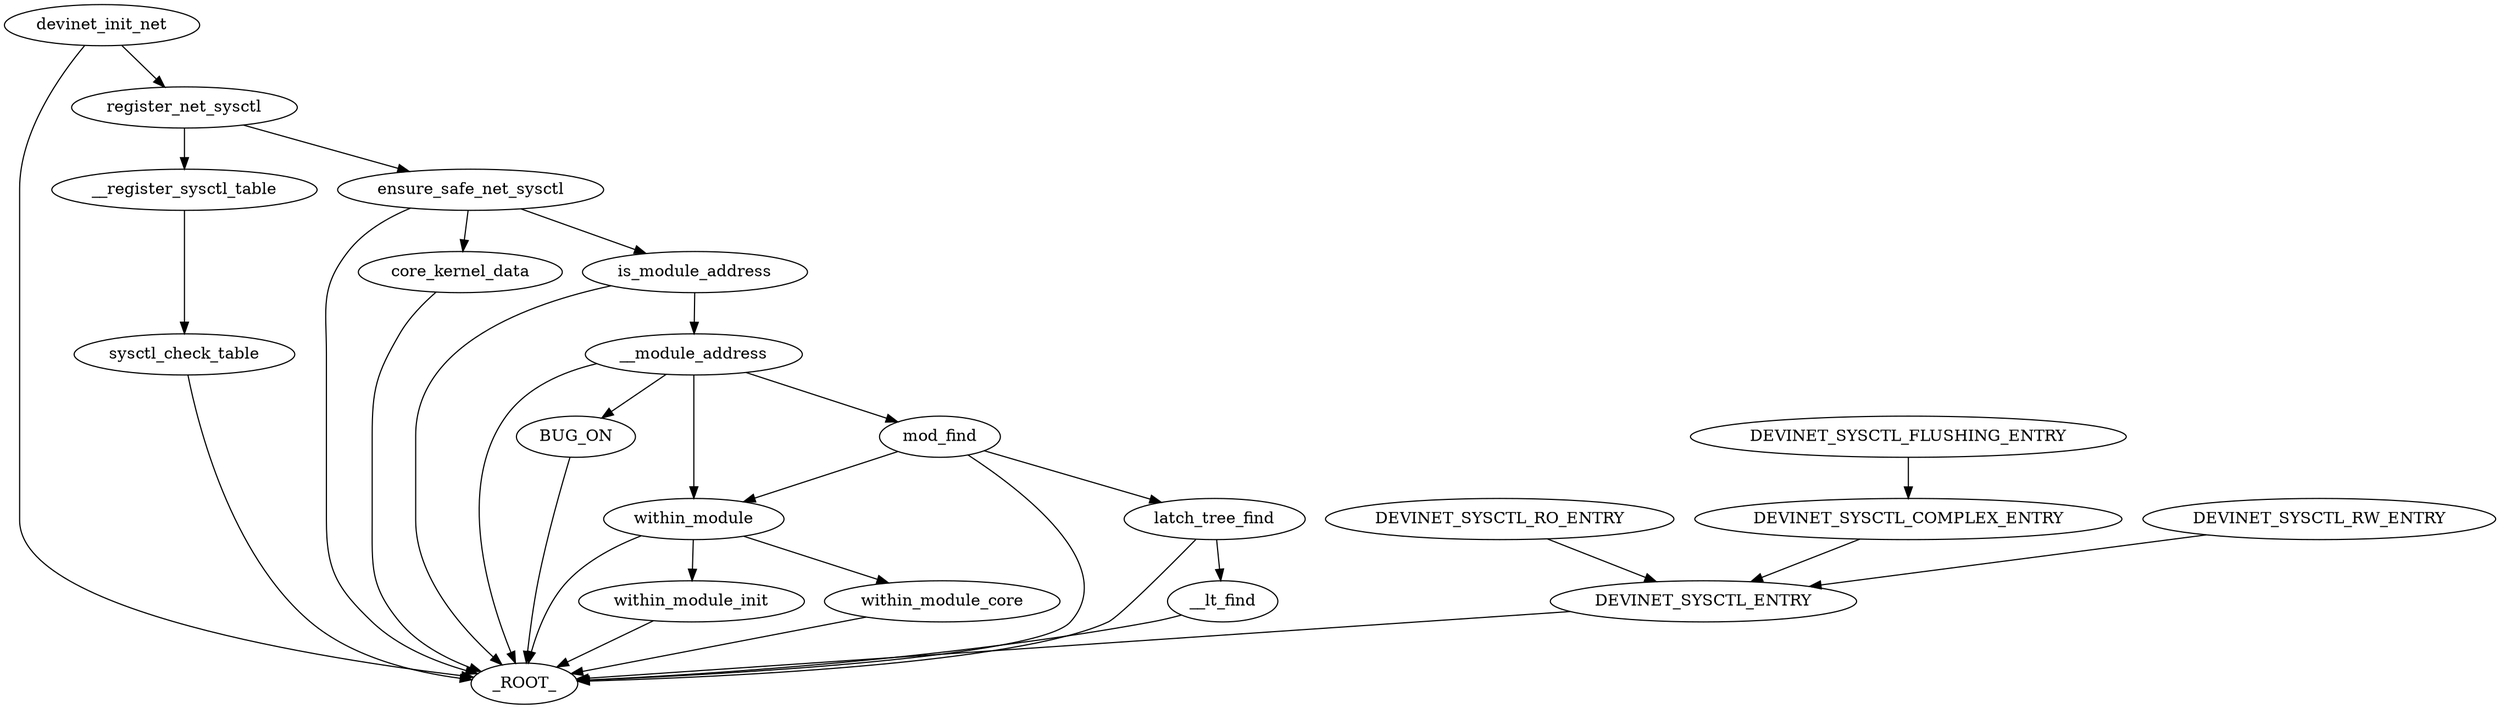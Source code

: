 digraph "/home/cendes/Documents/masters_thesis/ocloz/knob_graph_search/./ip_forward.dot" {
	 devinet_init_net -> _ROOT_
	 sysctl_check_table -> _ROOT_
	 __register_sysctl_table -> sysctl_check_table
	 core_kernel_data -> _ROOT_
	 ensure_safe_net_sysctl -> core_kernel_data
	 BUG_ON -> _ROOT_
	 __module_address -> BUG_ON
	 within_module_init -> _ROOT_
	 within_module -> within_module_init
	 within_module_core -> _ROOT_
	 within_module -> within_module_core
	 within_module -> _ROOT_
	 __module_address -> within_module
	 mod_find -> within_module
	 __lt_find -> _ROOT_
	 latch_tree_find -> __lt_find
	 latch_tree_find -> _ROOT_
	 mod_find -> latch_tree_find
	 mod_find -> _ROOT_
	 __module_address -> mod_find
	 __module_address -> _ROOT_
	 is_module_address -> __module_address
	 is_module_address -> _ROOT_
	 ensure_safe_net_sysctl -> is_module_address
	 ensure_safe_net_sysctl -> _ROOT_
	 register_net_sysctl -> ensure_safe_net_sysctl
	 DEVINET_SYSCTL_ENTRY -> _ROOT_
	 DEVINET_SYSCTL_RO_ENTRY -> DEVINET_SYSCTL_ENTRY
	 DEVINET_SYSCTL_COMPLEX_ENTRY -> DEVINET_SYSCTL_ENTRY
	 DEVINET_SYSCTL_RW_ENTRY -> DEVINET_SYSCTL_ENTRY
	 devinet_init_net -> register_net_sysctl
	 register_net_sysctl -> __register_sysctl_table
	 DEVINET_SYSCTL_FLUSHING_ENTRY -> DEVINET_SYSCTL_COMPLEX_ENTRY
}
